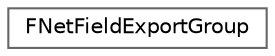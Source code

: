 digraph "Graphical Class Hierarchy"
{
 // INTERACTIVE_SVG=YES
 // LATEX_PDF_SIZE
  bgcolor="transparent";
  edge [fontname=Helvetica,fontsize=10,labelfontname=Helvetica,labelfontsize=10];
  node [fontname=Helvetica,fontsize=10,shape=box,height=0.2,width=0.4];
  rankdir="LR";
  Node0 [id="Node000000",label="FNetFieldExportGroup",height=0.2,width=0.4,color="grey40", fillcolor="white", style="filled",URL="$d6/d4d/classFNetFieldExportGroup.html",tooltip=" "];
}
